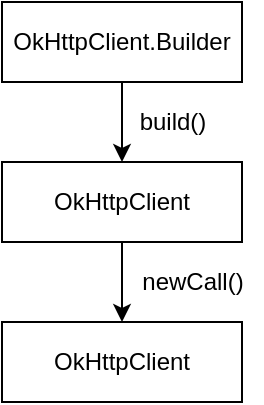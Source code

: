 <mxfile version="15.1.0" type="github">
  <diagram id="f31Dj7-f4is21BzygFTr" name="Page-1">
    <mxGraphModel dx="781" dy="477" grid="1" gridSize="10" guides="1" tooltips="1" connect="1" arrows="1" fold="1" page="1" pageScale="1" pageWidth="827" pageHeight="1169" math="0" shadow="0">
      <root>
        <mxCell id="0" />
        <mxCell id="1" parent="0" />
        <mxCell id="bX-iEJlh-cpht0Hqj8i8-3" value="" style="edgeStyle=orthogonalEdgeStyle;rounded=0;orthogonalLoop=1;jettySize=auto;html=1;" edge="1" parent="1" source="bX-iEJlh-cpht0Hqj8i8-1" target="bX-iEJlh-cpht0Hqj8i8-2">
          <mxGeometry relative="1" as="geometry" />
        </mxCell>
        <mxCell id="bX-iEJlh-cpht0Hqj8i8-1" value="OkHttpClient.Builder" style="rounded=0;whiteSpace=wrap;html=1;" vertex="1" parent="1">
          <mxGeometry x="130" y="80" width="120" height="40" as="geometry" />
        </mxCell>
        <mxCell id="bX-iEJlh-cpht0Hqj8i8-6" value="" style="edgeStyle=orthogonalEdgeStyle;rounded=0;orthogonalLoop=1;jettySize=auto;html=1;" edge="1" parent="1" source="bX-iEJlh-cpht0Hqj8i8-2" target="bX-iEJlh-cpht0Hqj8i8-5">
          <mxGeometry relative="1" as="geometry" />
        </mxCell>
        <mxCell id="bX-iEJlh-cpht0Hqj8i8-2" value="OkHttpClient" style="rounded=0;whiteSpace=wrap;html=1;" vertex="1" parent="1">
          <mxGeometry x="130" y="160" width="120" height="40" as="geometry" />
        </mxCell>
        <mxCell id="bX-iEJlh-cpht0Hqj8i8-4" value="build()" style="text;html=1;align=center;verticalAlign=middle;resizable=0;points=[];autosize=1;strokeColor=none;fillColor=none;" vertex="1" parent="1">
          <mxGeometry x="190" y="130" width="50" height="20" as="geometry" />
        </mxCell>
        <mxCell id="bX-iEJlh-cpht0Hqj8i8-5" value="OkHttpClient" style="rounded=0;whiteSpace=wrap;html=1;" vertex="1" parent="1">
          <mxGeometry x="130" y="240" width="120" height="40" as="geometry" />
        </mxCell>
        <mxCell id="bX-iEJlh-cpht0Hqj8i8-7" value="newCall()" style="text;html=1;align=center;verticalAlign=middle;resizable=0;points=[];autosize=1;strokeColor=none;fillColor=none;" vertex="1" parent="1">
          <mxGeometry x="190" y="210" width="70" height="20" as="geometry" />
        </mxCell>
      </root>
    </mxGraphModel>
  </diagram>
</mxfile>
